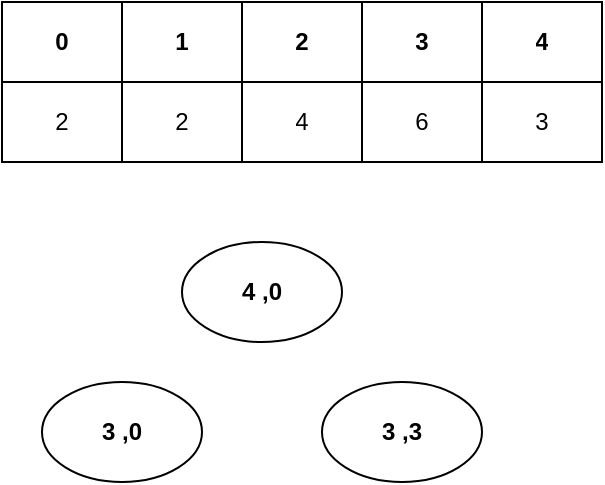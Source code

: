 <mxfile version="17.4.6" type="github">
  <diagram id="F5EQaY6Z9WpQf08a4wfn" name="第 1 页">
    <mxGraphModel dx="1587" dy="706" grid="1" gridSize="10" guides="1" tooltips="1" connect="1" arrows="1" fold="1" page="1" pageScale="1" pageWidth="827" pageHeight="1169" math="0" shadow="0">
      <root>
        <mxCell id="0" />
        <mxCell id="1" parent="0" />
        <mxCell id="SuIA1Zvts8pZ-N-0AVl_-1" value="" style="shape=table;startSize=0;container=1;collapsible=0;childLayout=tableLayout;" vertex="1" parent="1">
          <mxGeometry x="230" y="70" width="300" height="80" as="geometry" />
        </mxCell>
        <mxCell id="SuIA1Zvts8pZ-N-0AVl_-2" value="" style="shape=tableRow;horizontal=0;startSize=0;swimlaneHead=0;swimlaneBody=0;top=0;left=0;bottom=0;right=0;collapsible=0;dropTarget=0;fillColor=none;points=[[0,0.5],[1,0.5]];portConstraint=eastwest;" vertex="1" parent="SuIA1Zvts8pZ-N-0AVl_-1">
          <mxGeometry width="300" height="40" as="geometry" />
        </mxCell>
        <mxCell id="SuIA1Zvts8pZ-N-0AVl_-3" value="0" style="shape=partialRectangle;html=1;whiteSpace=wrap;connectable=0;overflow=hidden;fillColor=none;top=0;left=0;bottom=0;right=0;pointerEvents=1;fontStyle=1" vertex="1" parent="SuIA1Zvts8pZ-N-0AVl_-2">
          <mxGeometry width="60" height="40" as="geometry">
            <mxRectangle width="60" height="40" as="alternateBounds" />
          </mxGeometry>
        </mxCell>
        <mxCell id="SuIA1Zvts8pZ-N-0AVl_-4" value="1" style="shape=partialRectangle;html=1;whiteSpace=wrap;connectable=0;overflow=hidden;fillColor=none;top=0;left=0;bottom=0;right=0;pointerEvents=1;fontStyle=1" vertex="1" parent="SuIA1Zvts8pZ-N-0AVl_-2">
          <mxGeometry x="60" width="60" height="40" as="geometry">
            <mxRectangle width="60" height="40" as="alternateBounds" />
          </mxGeometry>
        </mxCell>
        <mxCell id="SuIA1Zvts8pZ-N-0AVl_-5" value="2" style="shape=partialRectangle;html=1;whiteSpace=wrap;connectable=0;overflow=hidden;fillColor=none;top=0;left=0;bottom=0;right=0;pointerEvents=1;fontStyle=1" vertex="1" parent="SuIA1Zvts8pZ-N-0AVl_-2">
          <mxGeometry x="120" width="60" height="40" as="geometry">
            <mxRectangle width="60" height="40" as="alternateBounds" />
          </mxGeometry>
        </mxCell>
        <mxCell id="SuIA1Zvts8pZ-N-0AVl_-6" value="3" style="shape=partialRectangle;html=1;whiteSpace=wrap;connectable=0;overflow=hidden;fillColor=none;top=0;left=0;bottom=0;right=0;pointerEvents=1;fontStyle=1" vertex="1" parent="SuIA1Zvts8pZ-N-0AVl_-2">
          <mxGeometry x="180" width="60" height="40" as="geometry">
            <mxRectangle width="60" height="40" as="alternateBounds" />
          </mxGeometry>
        </mxCell>
        <mxCell id="SuIA1Zvts8pZ-N-0AVl_-7" value="4" style="shape=partialRectangle;html=1;whiteSpace=wrap;connectable=0;overflow=hidden;fillColor=none;top=0;left=0;bottom=0;right=0;pointerEvents=1;fontStyle=1" vertex="1" parent="SuIA1Zvts8pZ-N-0AVl_-2">
          <mxGeometry x="240" width="60" height="40" as="geometry">
            <mxRectangle width="60" height="40" as="alternateBounds" />
          </mxGeometry>
        </mxCell>
        <mxCell id="SuIA1Zvts8pZ-N-0AVl_-8" value="" style="shape=tableRow;horizontal=0;startSize=0;swimlaneHead=0;swimlaneBody=0;top=0;left=0;bottom=0;right=0;collapsible=0;dropTarget=0;fillColor=none;points=[[0,0.5],[1,0.5]];portConstraint=eastwest;" vertex="1" parent="SuIA1Zvts8pZ-N-0AVl_-1">
          <mxGeometry y="40" width="300" height="40" as="geometry" />
        </mxCell>
        <mxCell id="SuIA1Zvts8pZ-N-0AVl_-9" value="2" style="shape=partialRectangle;html=1;whiteSpace=wrap;connectable=0;overflow=hidden;fillColor=none;top=0;left=0;bottom=0;right=0;pointerEvents=1;" vertex="1" parent="SuIA1Zvts8pZ-N-0AVl_-8">
          <mxGeometry width="60" height="40" as="geometry">
            <mxRectangle width="60" height="40" as="alternateBounds" />
          </mxGeometry>
        </mxCell>
        <mxCell id="SuIA1Zvts8pZ-N-0AVl_-10" value="2" style="shape=partialRectangle;html=1;whiteSpace=wrap;connectable=0;overflow=hidden;fillColor=none;top=0;left=0;bottom=0;right=0;pointerEvents=1;" vertex="1" parent="SuIA1Zvts8pZ-N-0AVl_-8">
          <mxGeometry x="60" width="60" height="40" as="geometry">
            <mxRectangle width="60" height="40" as="alternateBounds" />
          </mxGeometry>
        </mxCell>
        <mxCell id="SuIA1Zvts8pZ-N-0AVl_-11" value="4" style="shape=partialRectangle;html=1;whiteSpace=wrap;connectable=0;overflow=hidden;fillColor=none;top=0;left=0;bottom=0;right=0;pointerEvents=1;" vertex="1" parent="SuIA1Zvts8pZ-N-0AVl_-8">
          <mxGeometry x="120" width="60" height="40" as="geometry">
            <mxRectangle width="60" height="40" as="alternateBounds" />
          </mxGeometry>
        </mxCell>
        <mxCell id="SuIA1Zvts8pZ-N-0AVl_-12" value="6" style="shape=partialRectangle;html=1;whiteSpace=wrap;connectable=0;overflow=hidden;fillColor=none;top=0;left=0;bottom=0;right=0;pointerEvents=1;" vertex="1" parent="SuIA1Zvts8pZ-N-0AVl_-8">
          <mxGeometry x="180" width="60" height="40" as="geometry">
            <mxRectangle width="60" height="40" as="alternateBounds" />
          </mxGeometry>
        </mxCell>
        <mxCell id="SuIA1Zvts8pZ-N-0AVl_-13" value="3" style="shape=partialRectangle;html=1;whiteSpace=wrap;connectable=0;overflow=hidden;fillColor=none;top=0;left=0;bottom=0;right=0;pointerEvents=1;" vertex="1" parent="SuIA1Zvts8pZ-N-0AVl_-8">
          <mxGeometry x="240" width="60" height="40" as="geometry">
            <mxRectangle width="60" height="40" as="alternateBounds" />
          </mxGeometry>
        </mxCell>
        <mxCell id="SuIA1Zvts8pZ-N-0AVl_-28" value="4 ,0" style="ellipse;whiteSpace=wrap;html=1;fontStyle=1" vertex="1" parent="1">
          <mxGeometry x="320" y="190" width="80" height="50" as="geometry" />
        </mxCell>
        <mxCell id="SuIA1Zvts8pZ-N-0AVl_-32" value="3 ,0" style="ellipse;whiteSpace=wrap;html=1;fontStyle=1" vertex="1" parent="1">
          <mxGeometry x="250" y="260" width="80" height="50" as="geometry" />
        </mxCell>
        <mxCell id="SuIA1Zvts8pZ-N-0AVl_-33" value="3 ,3" style="ellipse;whiteSpace=wrap;html=1;fontStyle=1" vertex="1" parent="1">
          <mxGeometry x="390" y="260" width="80" height="50" as="geometry" />
        </mxCell>
      </root>
    </mxGraphModel>
  </diagram>
</mxfile>
